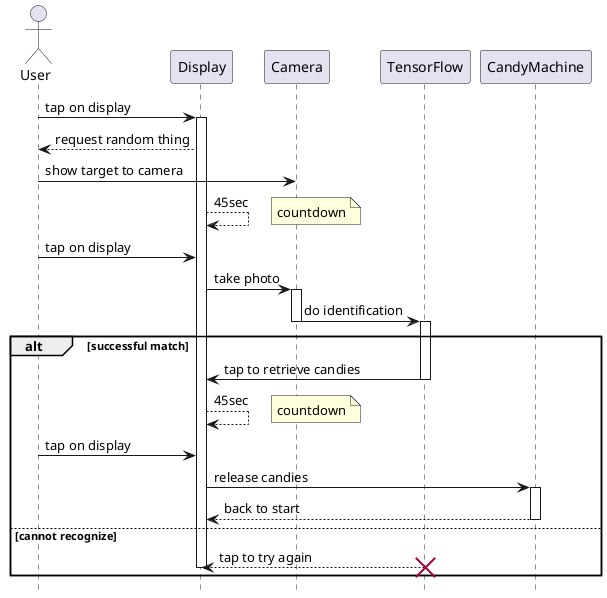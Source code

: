 @startuml
hide footbox

actor User

User -> Display: tap on display
activate Display
Display --> User: request random thing
User -> Camera: show target to camera
Display --> Display: 45sec
note right: countdown
User -> Display: tap on display
Display -> Camera: take photo
activate Camera
Camera -> TensorFlow: do identification
deactivate Camera
activate TensorFlow
alt successful match
TensorFlow -> Display: tap to retrieve candies
deactivate TensorFlow
Display --> Display: 45sec
note right: countdown
User -> Display: tap on display
Display -> CandyMachine: release candies
activate CandyMachine
CandyMachine --> Display: back to start
deactivate CandyMachine
else cannot recognize
TensorFlow --> Display: tap to try again
destroy TensorFlow
deactivate Display
end
@enduml